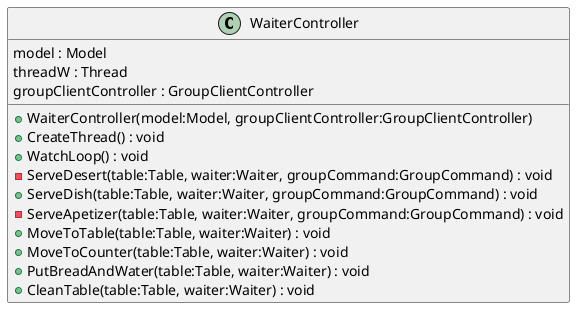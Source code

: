 @startuml
class WaiterController {
    model : Model
    threadW : Thread
    groupClientController : GroupClientController
    + WaiterController(model:Model, groupClientController:GroupClientController)
    + CreateThread() : void
    + WatchLoop() : void
    - ServeDesert(table:Table, waiter:Waiter, groupCommand:GroupCommand) : void
    + ServeDish(table:Table, waiter:Waiter, groupCommand:GroupCommand) : void
    - ServeApetizer(table:Table, waiter:Waiter, groupCommand:GroupCommand) : void
    + MoveToTable(table:Table, waiter:Waiter) : void
    + MoveToCounter(table:Table, waiter:Waiter) : void
    + PutBreadAndWater(table:Table, waiter:Waiter) : void
    + CleanTable(table:Table, waiter:Waiter) : void
}
@enduml
